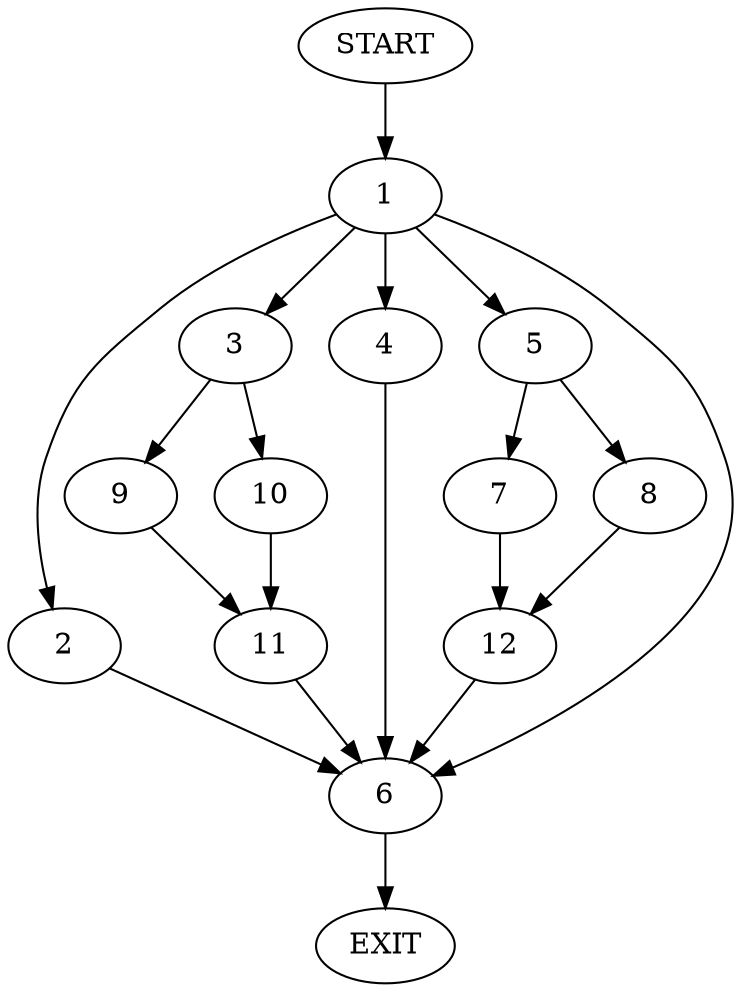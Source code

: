digraph {
0 [label="START"]
13 [label="EXIT"]
0 -> 1
1 -> 2
1 -> 3
1 -> 4
1 -> 5
1 -> 6
5 -> 7
5 -> 8
2 -> 6
6 -> 13
4 -> 6
3 -> 9
3 -> 10
10 -> 11
9 -> 11
11 -> 6
8 -> 12
7 -> 12
12 -> 6
}
